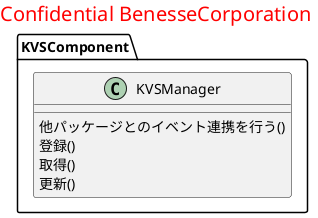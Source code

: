 @startuml KVSClassDiagram
right header <size:20><color:red>Confidential BenesseCorporation</color></size>

package KVSComponent {
    class KVSManager {
        他パッケージとのイベント連携を行う()
        登録()
        取得()
        更新()
    }
 }

@enduml
